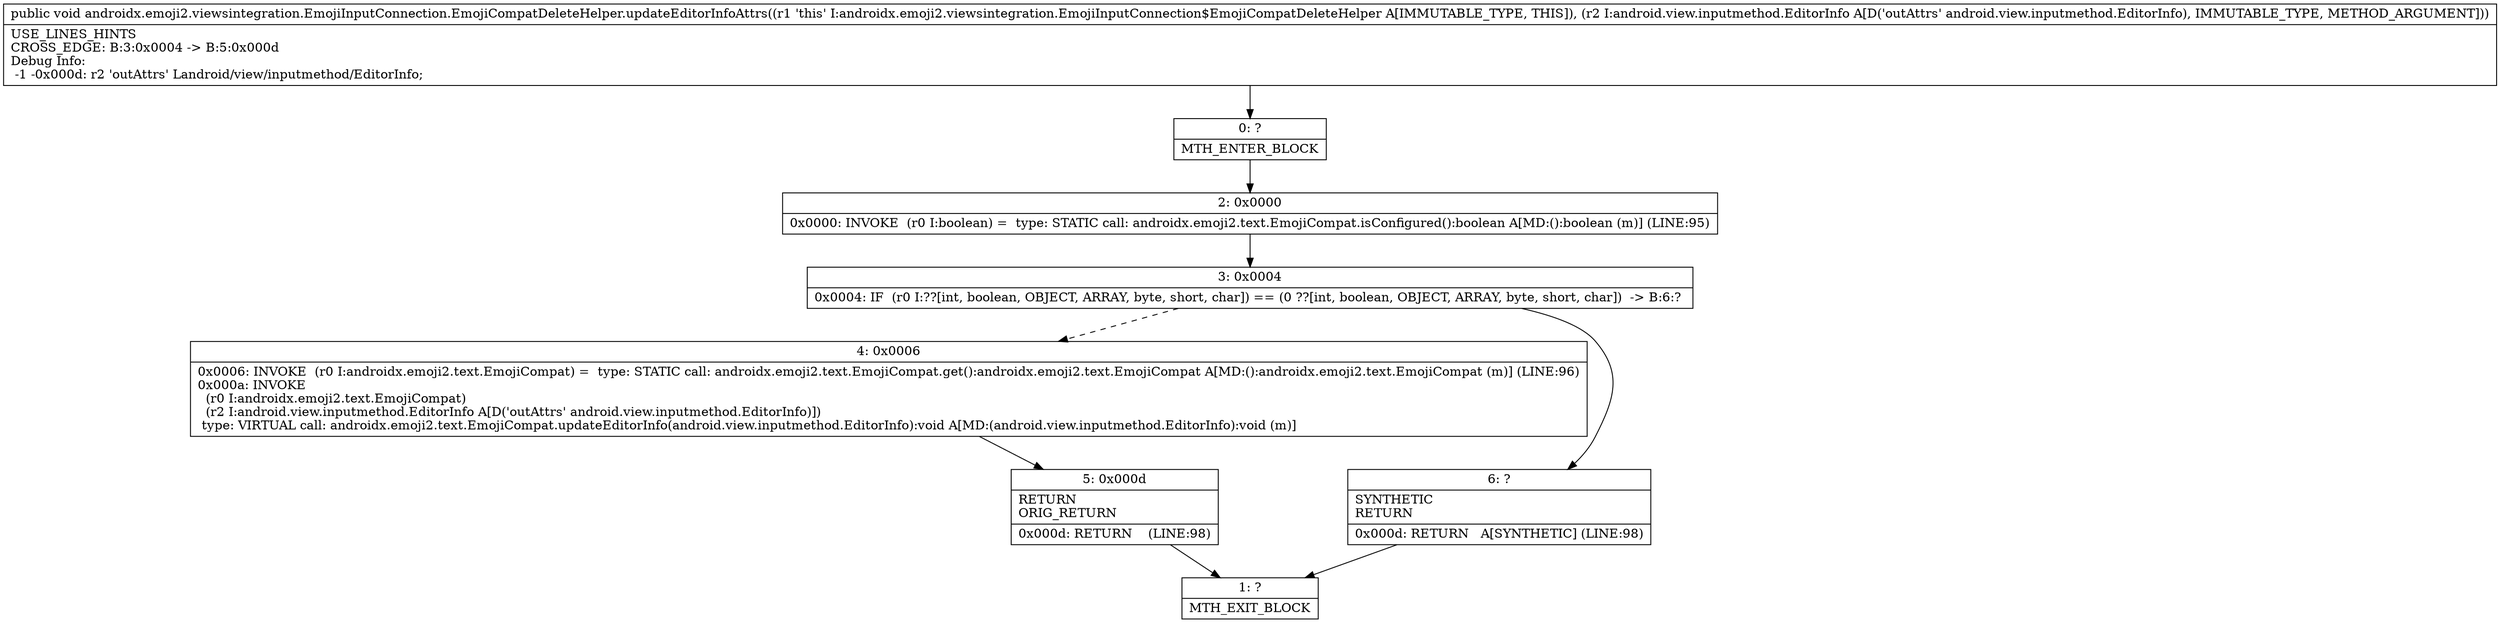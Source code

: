 digraph "CFG forandroidx.emoji2.viewsintegration.EmojiInputConnection.EmojiCompatDeleteHelper.updateEditorInfoAttrs(Landroid\/view\/inputmethod\/EditorInfo;)V" {
Node_0 [shape=record,label="{0\:\ ?|MTH_ENTER_BLOCK\l}"];
Node_2 [shape=record,label="{2\:\ 0x0000|0x0000: INVOKE  (r0 I:boolean) =  type: STATIC call: androidx.emoji2.text.EmojiCompat.isConfigured():boolean A[MD:():boolean (m)] (LINE:95)\l}"];
Node_3 [shape=record,label="{3\:\ 0x0004|0x0004: IF  (r0 I:??[int, boolean, OBJECT, ARRAY, byte, short, char]) == (0 ??[int, boolean, OBJECT, ARRAY, byte, short, char])  \-\> B:6:? \l}"];
Node_4 [shape=record,label="{4\:\ 0x0006|0x0006: INVOKE  (r0 I:androidx.emoji2.text.EmojiCompat) =  type: STATIC call: androidx.emoji2.text.EmojiCompat.get():androidx.emoji2.text.EmojiCompat A[MD:():androidx.emoji2.text.EmojiCompat (m)] (LINE:96)\l0x000a: INVOKE  \l  (r0 I:androidx.emoji2.text.EmojiCompat)\l  (r2 I:android.view.inputmethod.EditorInfo A[D('outAttrs' android.view.inputmethod.EditorInfo)])\l type: VIRTUAL call: androidx.emoji2.text.EmojiCompat.updateEditorInfo(android.view.inputmethod.EditorInfo):void A[MD:(android.view.inputmethod.EditorInfo):void (m)]\l}"];
Node_5 [shape=record,label="{5\:\ 0x000d|RETURN\lORIG_RETURN\l|0x000d: RETURN    (LINE:98)\l}"];
Node_1 [shape=record,label="{1\:\ ?|MTH_EXIT_BLOCK\l}"];
Node_6 [shape=record,label="{6\:\ ?|SYNTHETIC\lRETURN\l|0x000d: RETURN   A[SYNTHETIC] (LINE:98)\l}"];
MethodNode[shape=record,label="{public void androidx.emoji2.viewsintegration.EmojiInputConnection.EmojiCompatDeleteHelper.updateEditorInfoAttrs((r1 'this' I:androidx.emoji2.viewsintegration.EmojiInputConnection$EmojiCompatDeleteHelper A[IMMUTABLE_TYPE, THIS]), (r2 I:android.view.inputmethod.EditorInfo A[D('outAttrs' android.view.inputmethod.EditorInfo), IMMUTABLE_TYPE, METHOD_ARGUMENT]))  | USE_LINES_HINTS\lCROSS_EDGE: B:3:0x0004 \-\> B:5:0x000d\lDebug Info:\l  \-1 \-0x000d: r2 'outAttrs' Landroid\/view\/inputmethod\/EditorInfo;\l}"];
MethodNode -> Node_0;Node_0 -> Node_2;
Node_2 -> Node_3;
Node_3 -> Node_4[style=dashed];
Node_3 -> Node_6;
Node_4 -> Node_5;
Node_5 -> Node_1;
Node_6 -> Node_1;
}

